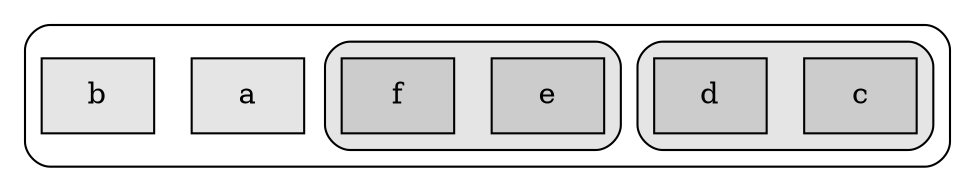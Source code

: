 digraph nested_set_1 {
  node[shape=box]
  graph[style=rounded]
  # subgraph for R information
  subgraph cluster0 {
    node[style=filled,fillcolor=gray90]
    "a"
    "b"
    subgraph cluster1 {
      graph[fillcolor=gray90,style="rounded,filled"]
      node[fillcolor=gray80]
      "c"
      "d"
    }
    subgraph cluster2 {
      graph[fillcolor=gray90,style="rounded,filled"]
      node[fillcolor=gray80]
      "e"
      "f"
    }
  }
}

